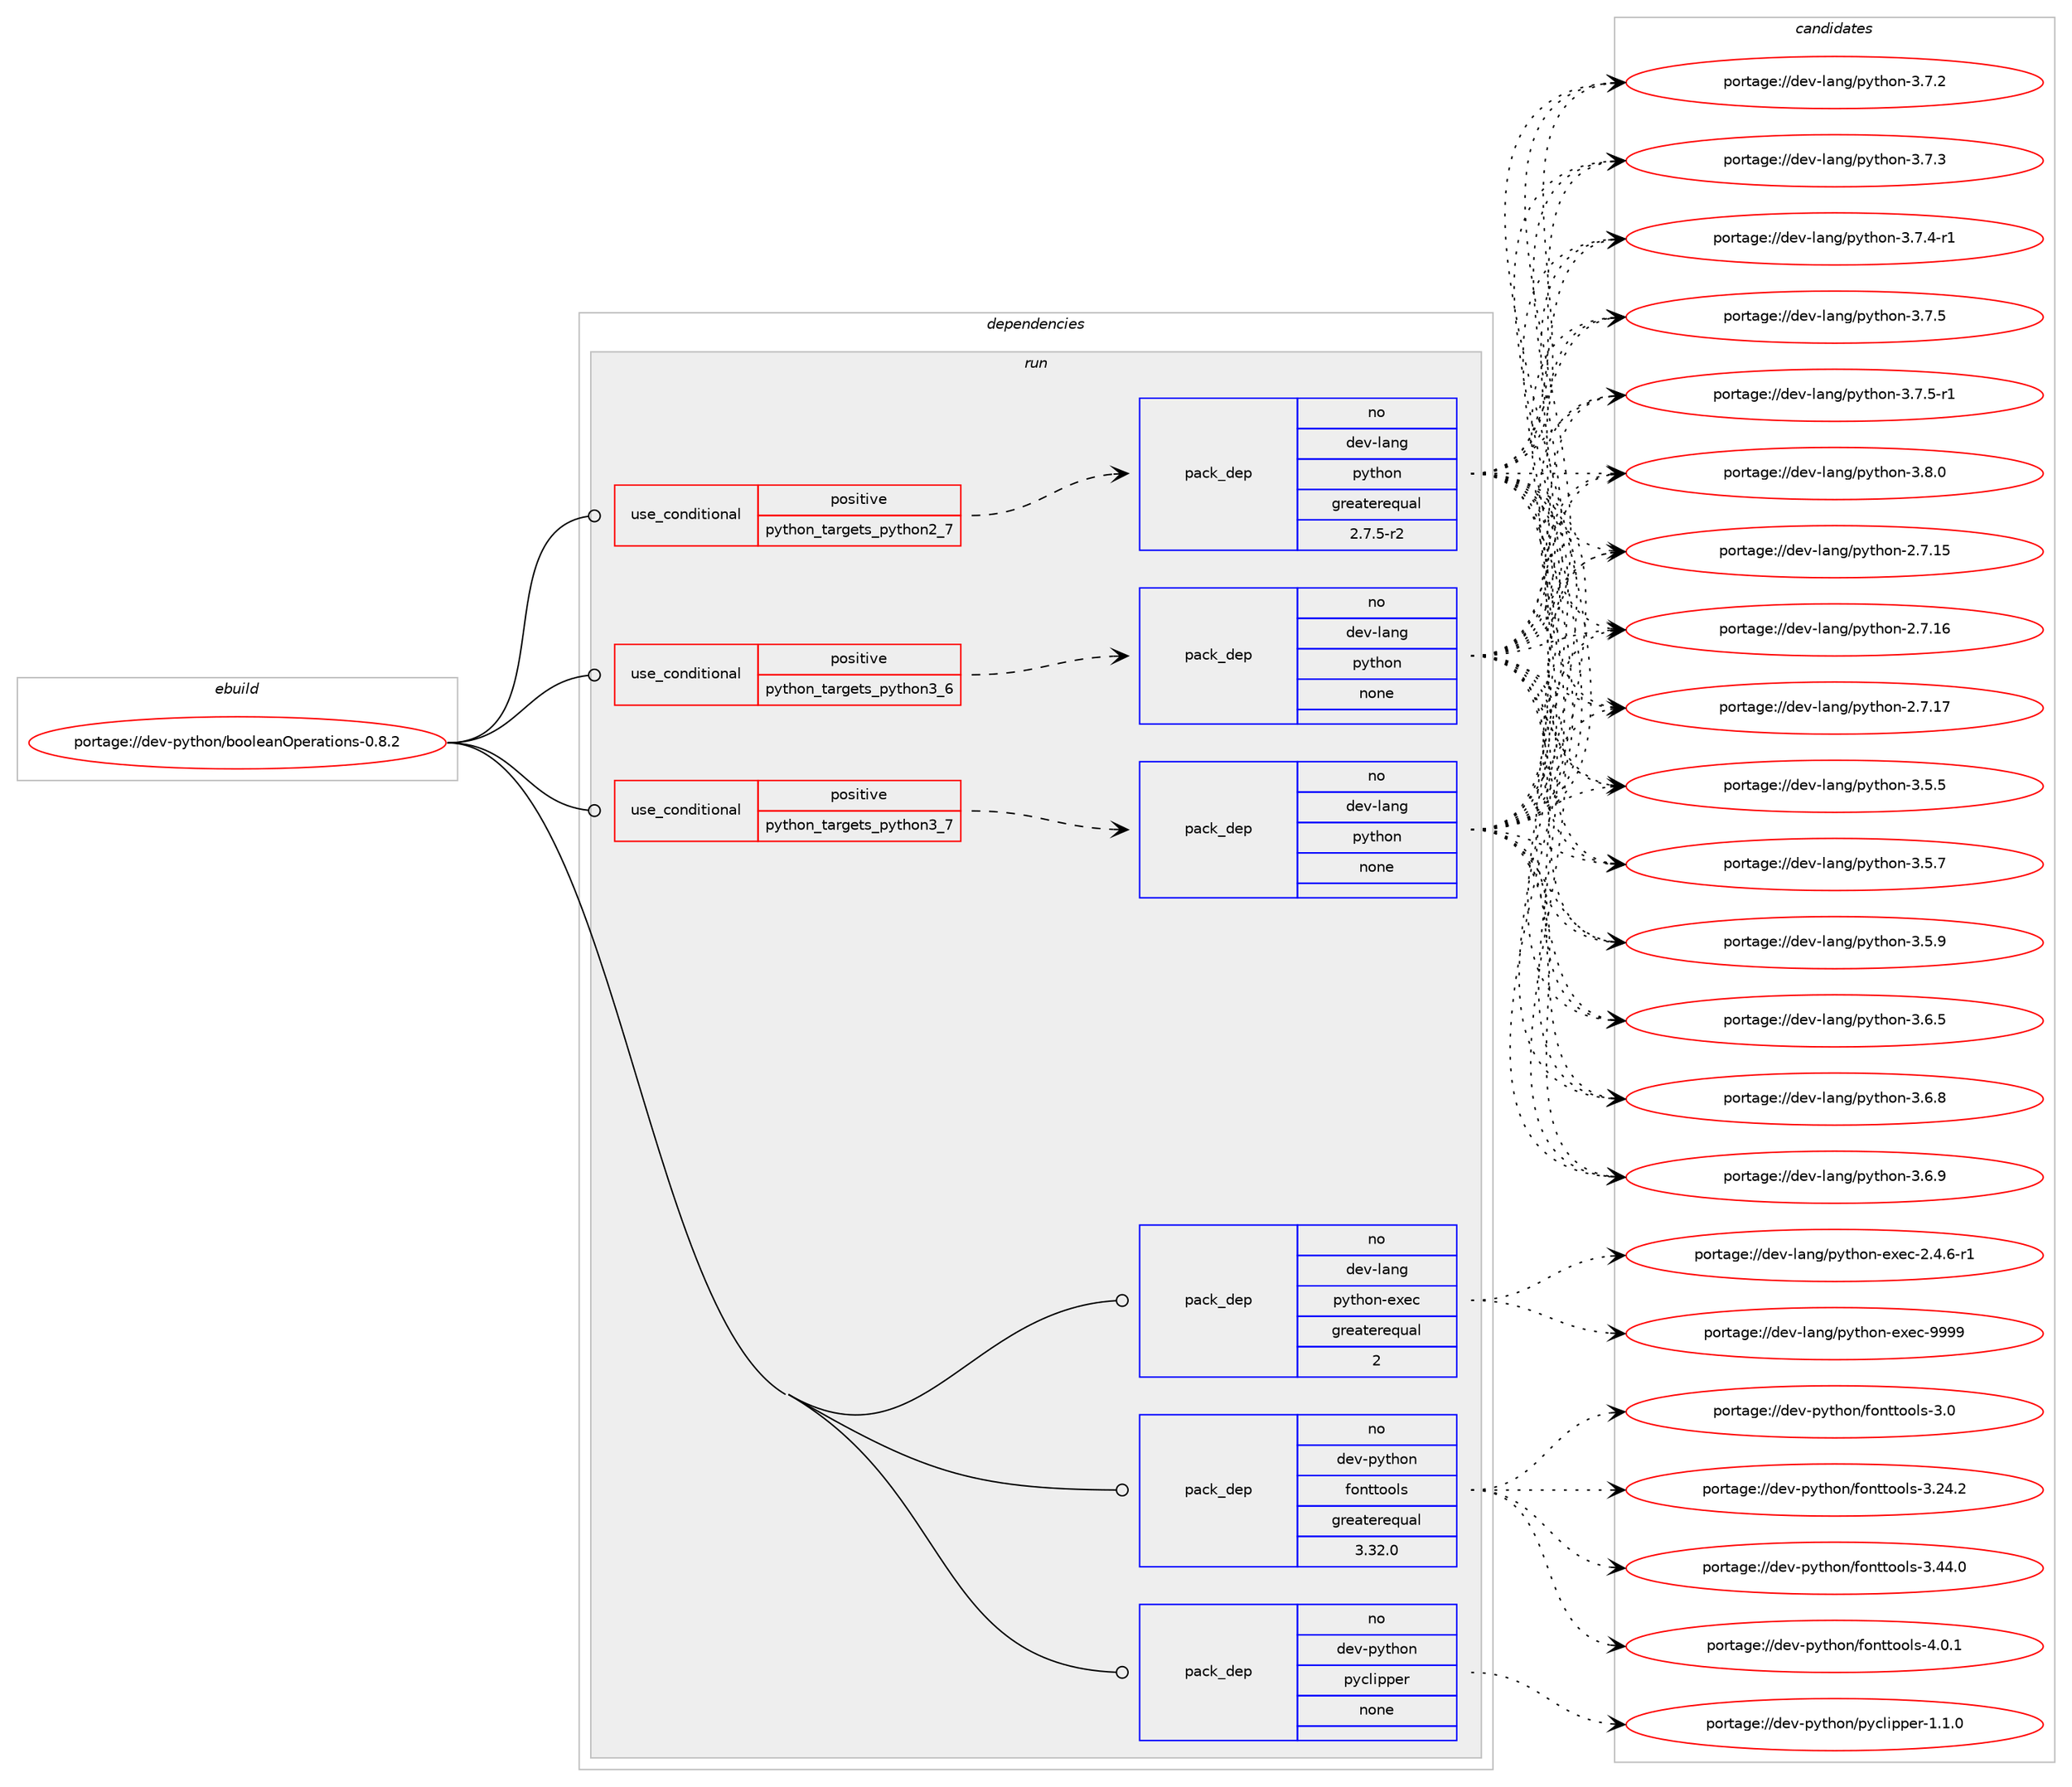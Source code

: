 digraph prolog {

# *************
# Graph options
# *************

newrank=true;
concentrate=true;
compound=true;
graph [rankdir=LR,fontname=Helvetica,fontsize=10,ranksep=1.5];#, ranksep=2.5, nodesep=0.2];
edge  [arrowhead=vee];
node  [fontname=Helvetica,fontsize=10];

# **********
# The ebuild
# **********

subgraph cluster_leftcol {
color=gray;
rank=same;
label=<<i>ebuild</i>>;
id [label="portage://dev-python/booleanOperations-0.8.2", color=red, width=4, href="../dev-python/booleanOperations-0.8.2.svg"];
}

# ****************
# The dependencies
# ****************

subgraph cluster_midcol {
color=gray;
label=<<i>dependencies</i>>;
subgraph cluster_compile {
fillcolor="#eeeeee";
style=filled;
label=<<i>compile</i>>;
}
subgraph cluster_compileandrun {
fillcolor="#eeeeee";
style=filled;
label=<<i>compile and run</i>>;
}
subgraph cluster_run {
fillcolor="#eeeeee";
style=filled;
label=<<i>run</i>>;
subgraph cond26336 {
dependency132268 [label=<<TABLE BORDER="0" CELLBORDER="1" CELLSPACING="0" CELLPADDING="4"><TR><TD ROWSPAN="3" CELLPADDING="10">use_conditional</TD></TR><TR><TD>positive</TD></TR><TR><TD>python_targets_python2_7</TD></TR></TABLE>>, shape=none, color=red];
subgraph pack102624 {
dependency132269 [label=<<TABLE BORDER="0" CELLBORDER="1" CELLSPACING="0" CELLPADDING="4" WIDTH="220"><TR><TD ROWSPAN="6" CELLPADDING="30">pack_dep</TD></TR><TR><TD WIDTH="110">no</TD></TR><TR><TD>dev-lang</TD></TR><TR><TD>python</TD></TR><TR><TD>greaterequal</TD></TR><TR><TD>2.7.5-r2</TD></TR></TABLE>>, shape=none, color=blue];
}
dependency132268:e -> dependency132269:w [weight=20,style="dashed",arrowhead="vee"];
}
id:e -> dependency132268:w [weight=20,style="solid",arrowhead="odot"];
subgraph cond26337 {
dependency132270 [label=<<TABLE BORDER="0" CELLBORDER="1" CELLSPACING="0" CELLPADDING="4"><TR><TD ROWSPAN="3" CELLPADDING="10">use_conditional</TD></TR><TR><TD>positive</TD></TR><TR><TD>python_targets_python3_6</TD></TR></TABLE>>, shape=none, color=red];
subgraph pack102625 {
dependency132271 [label=<<TABLE BORDER="0" CELLBORDER="1" CELLSPACING="0" CELLPADDING="4" WIDTH="220"><TR><TD ROWSPAN="6" CELLPADDING="30">pack_dep</TD></TR><TR><TD WIDTH="110">no</TD></TR><TR><TD>dev-lang</TD></TR><TR><TD>python</TD></TR><TR><TD>none</TD></TR><TR><TD></TD></TR></TABLE>>, shape=none, color=blue];
}
dependency132270:e -> dependency132271:w [weight=20,style="dashed",arrowhead="vee"];
}
id:e -> dependency132270:w [weight=20,style="solid",arrowhead="odot"];
subgraph cond26338 {
dependency132272 [label=<<TABLE BORDER="0" CELLBORDER="1" CELLSPACING="0" CELLPADDING="4"><TR><TD ROWSPAN="3" CELLPADDING="10">use_conditional</TD></TR><TR><TD>positive</TD></TR><TR><TD>python_targets_python3_7</TD></TR></TABLE>>, shape=none, color=red];
subgraph pack102626 {
dependency132273 [label=<<TABLE BORDER="0" CELLBORDER="1" CELLSPACING="0" CELLPADDING="4" WIDTH="220"><TR><TD ROWSPAN="6" CELLPADDING="30">pack_dep</TD></TR><TR><TD WIDTH="110">no</TD></TR><TR><TD>dev-lang</TD></TR><TR><TD>python</TD></TR><TR><TD>none</TD></TR><TR><TD></TD></TR></TABLE>>, shape=none, color=blue];
}
dependency132272:e -> dependency132273:w [weight=20,style="dashed",arrowhead="vee"];
}
id:e -> dependency132272:w [weight=20,style="solid",arrowhead="odot"];
subgraph pack102627 {
dependency132274 [label=<<TABLE BORDER="0" CELLBORDER="1" CELLSPACING="0" CELLPADDING="4" WIDTH="220"><TR><TD ROWSPAN="6" CELLPADDING="30">pack_dep</TD></TR><TR><TD WIDTH="110">no</TD></TR><TR><TD>dev-lang</TD></TR><TR><TD>python-exec</TD></TR><TR><TD>greaterequal</TD></TR><TR><TD>2</TD></TR></TABLE>>, shape=none, color=blue];
}
id:e -> dependency132274:w [weight=20,style="solid",arrowhead="odot"];
subgraph pack102628 {
dependency132275 [label=<<TABLE BORDER="0" CELLBORDER="1" CELLSPACING="0" CELLPADDING="4" WIDTH="220"><TR><TD ROWSPAN="6" CELLPADDING="30">pack_dep</TD></TR><TR><TD WIDTH="110">no</TD></TR><TR><TD>dev-python</TD></TR><TR><TD>fonttools</TD></TR><TR><TD>greaterequal</TD></TR><TR><TD>3.32.0</TD></TR></TABLE>>, shape=none, color=blue];
}
id:e -> dependency132275:w [weight=20,style="solid",arrowhead="odot"];
subgraph pack102629 {
dependency132276 [label=<<TABLE BORDER="0" CELLBORDER="1" CELLSPACING="0" CELLPADDING="4" WIDTH="220"><TR><TD ROWSPAN="6" CELLPADDING="30">pack_dep</TD></TR><TR><TD WIDTH="110">no</TD></TR><TR><TD>dev-python</TD></TR><TR><TD>pyclipper</TD></TR><TR><TD>none</TD></TR><TR><TD></TD></TR></TABLE>>, shape=none, color=blue];
}
id:e -> dependency132276:w [weight=20,style="solid",arrowhead="odot"];
}
}

# **************
# The candidates
# **************

subgraph cluster_choices {
rank=same;
color=gray;
label=<<i>candidates</i>>;

subgraph choice102624 {
color=black;
nodesep=1;
choiceportage10010111845108971101034711212111610411111045504655464953 [label="portage://dev-lang/python-2.7.15", color=red, width=4,href="../dev-lang/python-2.7.15.svg"];
choiceportage10010111845108971101034711212111610411111045504655464954 [label="portage://dev-lang/python-2.7.16", color=red, width=4,href="../dev-lang/python-2.7.16.svg"];
choiceportage10010111845108971101034711212111610411111045504655464955 [label="portage://dev-lang/python-2.7.17", color=red, width=4,href="../dev-lang/python-2.7.17.svg"];
choiceportage100101118451089711010347112121116104111110455146534653 [label="portage://dev-lang/python-3.5.5", color=red, width=4,href="../dev-lang/python-3.5.5.svg"];
choiceportage100101118451089711010347112121116104111110455146534655 [label="portage://dev-lang/python-3.5.7", color=red, width=4,href="../dev-lang/python-3.5.7.svg"];
choiceportage100101118451089711010347112121116104111110455146534657 [label="portage://dev-lang/python-3.5.9", color=red, width=4,href="../dev-lang/python-3.5.9.svg"];
choiceportage100101118451089711010347112121116104111110455146544653 [label="portage://dev-lang/python-3.6.5", color=red, width=4,href="../dev-lang/python-3.6.5.svg"];
choiceportage100101118451089711010347112121116104111110455146544656 [label="portage://dev-lang/python-3.6.8", color=red, width=4,href="../dev-lang/python-3.6.8.svg"];
choiceportage100101118451089711010347112121116104111110455146544657 [label="portage://dev-lang/python-3.6.9", color=red, width=4,href="../dev-lang/python-3.6.9.svg"];
choiceportage100101118451089711010347112121116104111110455146554650 [label="portage://dev-lang/python-3.7.2", color=red, width=4,href="../dev-lang/python-3.7.2.svg"];
choiceportage100101118451089711010347112121116104111110455146554651 [label="portage://dev-lang/python-3.7.3", color=red, width=4,href="../dev-lang/python-3.7.3.svg"];
choiceportage1001011184510897110103471121211161041111104551465546524511449 [label="portage://dev-lang/python-3.7.4-r1", color=red, width=4,href="../dev-lang/python-3.7.4-r1.svg"];
choiceportage100101118451089711010347112121116104111110455146554653 [label="portage://dev-lang/python-3.7.5", color=red, width=4,href="../dev-lang/python-3.7.5.svg"];
choiceportage1001011184510897110103471121211161041111104551465546534511449 [label="portage://dev-lang/python-3.7.5-r1", color=red, width=4,href="../dev-lang/python-3.7.5-r1.svg"];
choiceportage100101118451089711010347112121116104111110455146564648 [label="portage://dev-lang/python-3.8.0", color=red, width=4,href="../dev-lang/python-3.8.0.svg"];
dependency132269:e -> choiceportage10010111845108971101034711212111610411111045504655464953:w [style=dotted,weight="100"];
dependency132269:e -> choiceportage10010111845108971101034711212111610411111045504655464954:w [style=dotted,weight="100"];
dependency132269:e -> choiceportage10010111845108971101034711212111610411111045504655464955:w [style=dotted,weight="100"];
dependency132269:e -> choiceportage100101118451089711010347112121116104111110455146534653:w [style=dotted,weight="100"];
dependency132269:e -> choiceportage100101118451089711010347112121116104111110455146534655:w [style=dotted,weight="100"];
dependency132269:e -> choiceportage100101118451089711010347112121116104111110455146534657:w [style=dotted,weight="100"];
dependency132269:e -> choiceportage100101118451089711010347112121116104111110455146544653:w [style=dotted,weight="100"];
dependency132269:e -> choiceportage100101118451089711010347112121116104111110455146544656:w [style=dotted,weight="100"];
dependency132269:e -> choiceportage100101118451089711010347112121116104111110455146544657:w [style=dotted,weight="100"];
dependency132269:e -> choiceportage100101118451089711010347112121116104111110455146554650:w [style=dotted,weight="100"];
dependency132269:e -> choiceportage100101118451089711010347112121116104111110455146554651:w [style=dotted,weight="100"];
dependency132269:e -> choiceportage1001011184510897110103471121211161041111104551465546524511449:w [style=dotted,weight="100"];
dependency132269:e -> choiceportage100101118451089711010347112121116104111110455146554653:w [style=dotted,weight="100"];
dependency132269:e -> choiceportage1001011184510897110103471121211161041111104551465546534511449:w [style=dotted,weight="100"];
dependency132269:e -> choiceportage100101118451089711010347112121116104111110455146564648:w [style=dotted,weight="100"];
}
subgraph choice102625 {
color=black;
nodesep=1;
choiceportage10010111845108971101034711212111610411111045504655464953 [label="portage://dev-lang/python-2.7.15", color=red, width=4,href="../dev-lang/python-2.7.15.svg"];
choiceportage10010111845108971101034711212111610411111045504655464954 [label="portage://dev-lang/python-2.7.16", color=red, width=4,href="../dev-lang/python-2.7.16.svg"];
choiceportage10010111845108971101034711212111610411111045504655464955 [label="portage://dev-lang/python-2.7.17", color=red, width=4,href="../dev-lang/python-2.7.17.svg"];
choiceportage100101118451089711010347112121116104111110455146534653 [label="portage://dev-lang/python-3.5.5", color=red, width=4,href="../dev-lang/python-3.5.5.svg"];
choiceportage100101118451089711010347112121116104111110455146534655 [label="portage://dev-lang/python-3.5.7", color=red, width=4,href="../dev-lang/python-3.5.7.svg"];
choiceportage100101118451089711010347112121116104111110455146534657 [label="portage://dev-lang/python-3.5.9", color=red, width=4,href="../dev-lang/python-3.5.9.svg"];
choiceportage100101118451089711010347112121116104111110455146544653 [label="portage://dev-lang/python-3.6.5", color=red, width=4,href="../dev-lang/python-3.6.5.svg"];
choiceportage100101118451089711010347112121116104111110455146544656 [label="portage://dev-lang/python-3.6.8", color=red, width=4,href="../dev-lang/python-3.6.8.svg"];
choiceportage100101118451089711010347112121116104111110455146544657 [label="portage://dev-lang/python-3.6.9", color=red, width=4,href="../dev-lang/python-3.6.9.svg"];
choiceportage100101118451089711010347112121116104111110455146554650 [label="portage://dev-lang/python-3.7.2", color=red, width=4,href="../dev-lang/python-3.7.2.svg"];
choiceportage100101118451089711010347112121116104111110455146554651 [label="portage://dev-lang/python-3.7.3", color=red, width=4,href="../dev-lang/python-3.7.3.svg"];
choiceportage1001011184510897110103471121211161041111104551465546524511449 [label="portage://dev-lang/python-3.7.4-r1", color=red, width=4,href="../dev-lang/python-3.7.4-r1.svg"];
choiceportage100101118451089711010347112121116104111110455146554653 [label="portage://dev-lang/python-3.7.5", color=red, width=4,href="../dev-lang/python-3.7.5.svg"];
choiceportage1001011184510897110103471121211161041111104551465546534511449 [label="portage://dev-lang/python-3.7.5-r1", color=red, width=4,href="../dev-lang/python-3.7.5-r1.svg"];
choiceportage100101118451089711010347112121116104111110455146564648 [label="portage://dev-lang/python-3.8.0", color=red, width=4,href="../dev-lang/python-3.8.0.svg"];
dependency132271:e -> choiceportage10010111845108971101034711212111610411111045504655464953:w [style=dotted,weight="100"];
dependency132271:e -> choiceportage10010111845108971101034711212111610411111045504655464954:w [style=dotted,weight="100"];
dependency132271:e -> choiceportage10010111845108971101034711212111610411111045504655464955:w [style=dotted,weight="100"];
dependency132271:e -> choiceportage100101118451089711010347112121116104111110455146534653:w [style=dotted,weight="100"];
dependency132271:e -> choiceportage100101118451089711010347112121116104111110455146534655:w [style=dotted,weight="100"];
dependency132271:e -> choiceportage100101118451089711010347112121116104111110455146534657:w [style=dotted,weight="100"];
dependency132271:e -> choiceportage100101118451089711010347112121116104111110455146544653:w [style=dotted,weight="100"];
dependency132271:e -> choiceportage100101118451089711010347112121116104111110455146544656:w [style=dotted,weight="100"];
dependency132271:e -> choiceportage100101118451089711010347112121116104111110455146544657:w [style=dotted,weight="100"];
dependency132271:e -> choiceportage100101118451089711010347112121116104111110455146554650:w [style=dotted,weight="100"];
dependency132271:e -> choiceportage100101118451089711010347112121116104111110455146554651:w [style=dotted,weight="100"];
dependency132271:e -> choiceportage1001011184510897110103471121211161041111104551465546524511449:w [style=dotted,weight="100"];
dependency132271:e -> choiceportage100101118451089711010347112121116104111110455146554653:w [style=dotted,weight="100"];
dependency132271:e -> choiceportage1001011184510897110103471121211161041111104551465546534511449:w [style=dotted,weight="100"];
dependency132271:e -> choiceportage100101118451089711010347112121116104111110455146564648:w [style=dotted,weight="100"];
}
subgraph choice102626 {
color=black;
nodesep=1;
choiceportage10010111845108971101034711212111610411111045504655464953 [label="portage://dev-lang/python-2.7.15", color=red, width=4,href="../dev-lang/python-2.7.15.svg"];
choiceportage10010111845108971101034711212111610411111045504655464954 [label="portage://dev-lang/python-2.7.16", color=red, width=4,href="../dev-lang/python-2.7.16.svg"];
choiceportage10010111845108971101034711212111610411111045504655464955 [label="portage://dev-lang/python-2.7.17", color=red, width=4,href="../dev-lang/python-2.7.17.svg"];
choiceportage100101118451089711010347112121116104111110455146534653 [label="portage://dev-lang/python-3.5.5", color=red, width=4,href="../dev-lang/python-3.5.5.svg"];
choiceportage100101118451089711010347112121116104111110455146534655 [label="portage://dev-lang/python-3.5.7", color=red, width=4,href="../dev-lang/python-3.5.7.svg"];
choiceportage100101118451089711010347112121116104111110455146534657 [label="portage://dev-lang/python-3.5.9", color=red, width=4,href="../dev-lang/python-3.5.9.svg"];
choiceportage100101118451089711010347112121116104111110455146544653 [label="portage://dev-lang/python-3.6.5", color=red, width=4,href="../dev-lang/python-3.6.5.svg"];
choiceportage100101118451089711010347112121116104111110455146544656 [label="portage://dev-lang/python-3.6.8", color=red, width=4,href="../dev-lang/python-3.6.8.svg"];
choiceportage100101118451089711010347112121116104111110455146544657 [label="portage://dev-lang/python-3.6.9", color=red, width=4,href="../dev-lang/python-3.6.9.svg"];
choiceportage100101118451089711010347112121116104111110455146554650 [label="portage://dev-lang/python-3.7.2", color=red, width=4,href="../dev-lang/python-3.7.2.svg"];
choiceportage100101118451089711010347112121116104111110455146554651 [label="portage://dev-lang/python-3.7.3", color=red, width=4,href="../dev-lang/python-3.7.3.svg"];
choiceportage1001011184510897110103471121211161041111104551465546524511449 [label="portage://dev-lang/python-3.7.4-r1", color=red, width=4,href="../dev-lang/python-3.7.4-r1.svg"];
choiceportage100101118451089711010347112121116104111110455146554653 [label="portage://dev-lang/python-3.7.5", color=red, width=4,href="../dev-lang/python-3.7.5.svg"];
choiceportage1001011184510897110103471121211161041111104551465546534511449 [label="portage://dev-lang/python-3.7.5-r1", color=red, width=4,href="../dev-lang/python-3.7.5-r1.svg"];
choiceportage100101118451089711010347112121116104111110455146564648 [label="portage://dev-lang/python-3.8.0", color=red, width=4,href="../dev-lang/python-3.8.0.svg"];
dependency132273:e -> choiceportage10010111845108971101034711212111610411111045504655464953:w [style=dotted,weight="100"];
dependency132273:e -> choiceportage10010111845108971101034711212111610411111045504655464954:w [style=dotted,weight="100"];
dependency132273:e -> choiceportage10010111845108971101034711212111610411111045504655464955:w [style=dotted,weight="100"];
dependency132273:e -> choiceportage100101118451089711010347112121116104111110455146534653:w [style=dotted,weight="100"];
dependency132273:e -> choiceportage100101118451089711010347112121116104111110455146534655:w [style=dotted,weight="100"];
dependency132273:e -> choiceportage100101118451089711010347112121116104111110455146534657:w [style=dotted,weight="100"];
dependency132273:e -> choiceportage100101118451089711010347112121116104111110455146544653:w [style=dotted,weight="100"];
dependency132273:e -> choiceportage100101118451089711010347112121116104111110455146544656:w [style=dotted,weight="100"];
dependency132273:e -> choiceportage100101118451089711010347112121116104111110455146544657:w [style=dotted,weight="100"];
dependency132273:e -> choiceportage100101118451089711010347112121116104111110455146554650:w [style=dotted,weight="100"];
dependency132273:e -> choiceportage100101118451089711010347112121116104111110455146554651:w [style=dotted,weight="100"];
dependency132273:e -> choiceportage1001011184510897110103471121211161041111104551465546524511449:w [style=dotted,weight="100"];
dependency132273:e -> choiceportage100101118451089711010347112121116104111110455146554653:w [style=dotted,weight="100"];
dependency132273:e -> choiceportage1001011184510897110103471121211161041111104551465546534511449:w [style=dotted,weight="100"];
dependency132273:e -> choiceportage100101118451089711010347112121116104111110455146564648:w [style=dotted,weight="100"];
}
subgraph choice102627 {
color=black;
nodesep=1;
choiceportage10010111845108971101034711212111610411111045101120101994550465246544511449 [label="portage://dev-lang/python-exec-2.4.6-r1", color=red, width=4,href="../dev-lang/python-exec-2.4.6-r1.svg"];
choiceportage10010111845108971101034711212111610411111045101120101994557575757 [label="portage://dev-lang/python-exec-9999", color=red, width=4,href="../dev-lang/python-exec-9999.svg"];
dependency132274:e -> choiceportage10010111845108971101034711212111610411111045101120101994550465246544511449:w [style=dotted,weight="100"];
dependency132274:e -> choiceportage10010111845108971101034711212111610411111045101120101994557575757:w [style=dotted,weight="100"];
}
subgraph choice102628 {
color=black;
nodesep=1;
choiceportage100101118451121211161041111104710211111011611611111110811545514648 [label="portage://dev-python/fonttools-3.0", color=red, width=4,href="../dev-python/fonttools-3.0.svg"];
choiceportage100101118451121211161041111104710211111011611611111110811545514650524650 [label="portage://dev-python/fonttools-3.24.2", color=red, width=4,href="../dev-python/fonttools-3.24.2.svg"];
choiceportage100101118451121211161041111104710211111011611611111110811545514652524648 [label="portage://dev-python/fonttools-3.44.0", color=red, width=4,href="../dev-python/fonttools-3.44.0.svg"];
choiceportage1001011184511212111610411111047102111110116116111111108115455246484649 [label="portage://dev-python/fonttools-4.0.1", color=red, width=4,href="../dev-python/fonttools-4.0.1.svg"];
dependency132275:e -> choiceportage100101118451121211161041111104710211111011611611111110811545514648:w [style=dotted,weight="100"];
dependency132275:e -> choiceportage100101118451121211161041111104710211111011611611111110811545514650524650:w [style=dotted,weight="100"];
dependency132275:e -> choiceportage100101118451121211161041111104710211111011611611111110811545514652524648:w [style=dotted,weight="100"];
dependency132275:e -> choiceportage1001011184511212111610411111047102111110116116111111108115455246484649:w [style=dotted,weight="100"];
}
subgraph choice102629 {
color=black;
nodesep=1;
choiceportage100101118451121211161041111104711212199108105112112101114454946494648 [label="portage://dev-python/pyclipper-1.1.0", color=red, width=4,href="../dev-python/pyclipper-1.1.0.svg"];
dependency132276:e -> choiceportage100101118451121211161041111104711212199108105112112101114454946494648:w [style=dotted,weight="100"];
}
}

}
